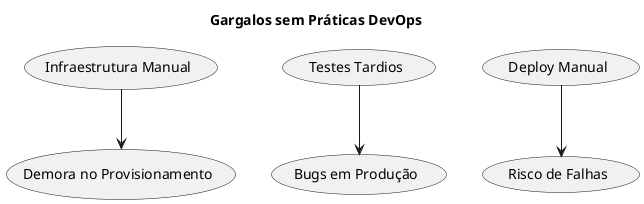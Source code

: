 @startuml
title Gargalos sem Práticas DevOps
(Infraestrutura Manual) --> (Demora no Provisionamento)
(Testes Tardios) --> (Bugs em Produção)
(Deploy Manual) --> (Risco de Falhas)
@enduml
